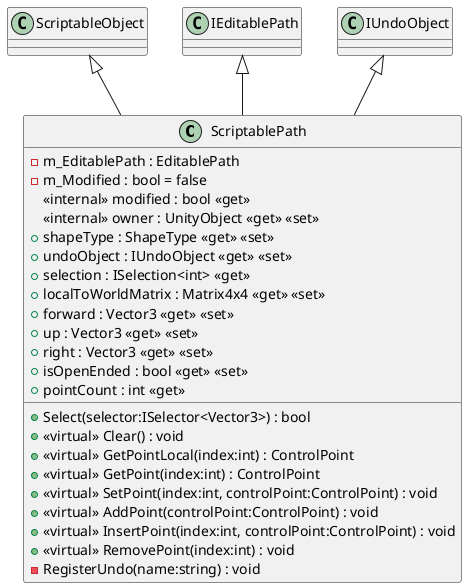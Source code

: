 @startuml
class ScriptablePath {
    - m_EditablePath : EditablePath
    - m_Modified : bool = false
    <<internal>> modified : bool <<get>>
    <<internal>> owner : UnityObject <<get>> <<set>>
    + shapeType : ShapeType <<get>> <<set>>
    + undoObject : IUndoObject <<get>> <<set>>
    + selection : ISelection<int> <<get>>
    + localToWorldMatrix : Matrix4x4 <<get>> <<set>>
    + forward : Vector3 <<get>> <<set>>
    + up : Vector3 <<get>> <<set>>
    + right : Vector3 <<get>> <<set>>
    + isOpenEnded : bool <<get>> <<set>>
    + pointCount : int <<get>>
    + Select(selector:ISelector<Vector3>) : bool
    + <<virtual>> Clear() : void
    + <<virtual>> GetPointLocal(index:int) : ControlPoint
    + <<virtual>> GetPoint(index:int) : ControlPoint
    + <<virtual>> SetPoint(index:int, controlPoint:ControlPoint) : void
    + <<virtual>> AddPoint(controlPoint:ControlPoint) : void
    + <<virtual>> InsertPoint(index:int, controlPoint:ControlPoint) : void
    + <<virtual>> RemovePoint(index:int) : void
    - RegisterUndo(name:string) : void
}
ScriptableObject <|-- ScriptablePath
IEditablePath <|-- ScriptablePath
IUndoObject <|-- ScriptablePath
@enduml
